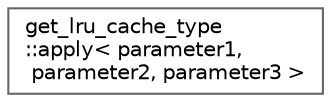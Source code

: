 digraph "类继承关系图"
{
 // LATEX_PDF_SIZE
  bgcolor="transparent";
  edge [fontname=Helvetica,fontsize=10,labelfontname=Helvetica,labelfontsize=10];
  node [fontname=Helvetica,fontsize=10,shape=box,height=0.2,width=0.4];
  rankdir="LR";
  Node0 [id="Node000000",label="get_lru_cache_type\l::apply\< parameter1,\l parameter2, parameter3 \>",height=0.2,width=0.4,color="grey40", fillcolor="white", style="filled",URL="$structget__lru__cache__type_1_1apply.html",tooltip=" "];
}
